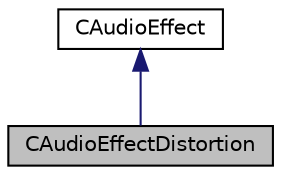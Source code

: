 digraph "CAudioEffectDistortion"
{
 // LATEX_PDF_SIZE
  edge [fontname="Helvetica",fontsize="10",labelfontname="Helvetica",labelfontsize="10"];
  node [fontname="Helvetica",fontsize="10",shape=record];
  Node1 [label="CAudioEffectDistortion",height=0.2,width=0.4,color="black", fillcolor="grey75", style="filled", fontcolor="black",tooltip="audio effect class for distortion"];
  Node2 -> Node1 [dir="back",color="midnightblue",fontsize="10",style="solid"];
  Node2 [label="CAudioEffect",height=0.2,width=0.4,color="black", fillcolor="white", style="filled",URL="$class_c_audio_effect.html",tooltip="audio effect base class"];
}
